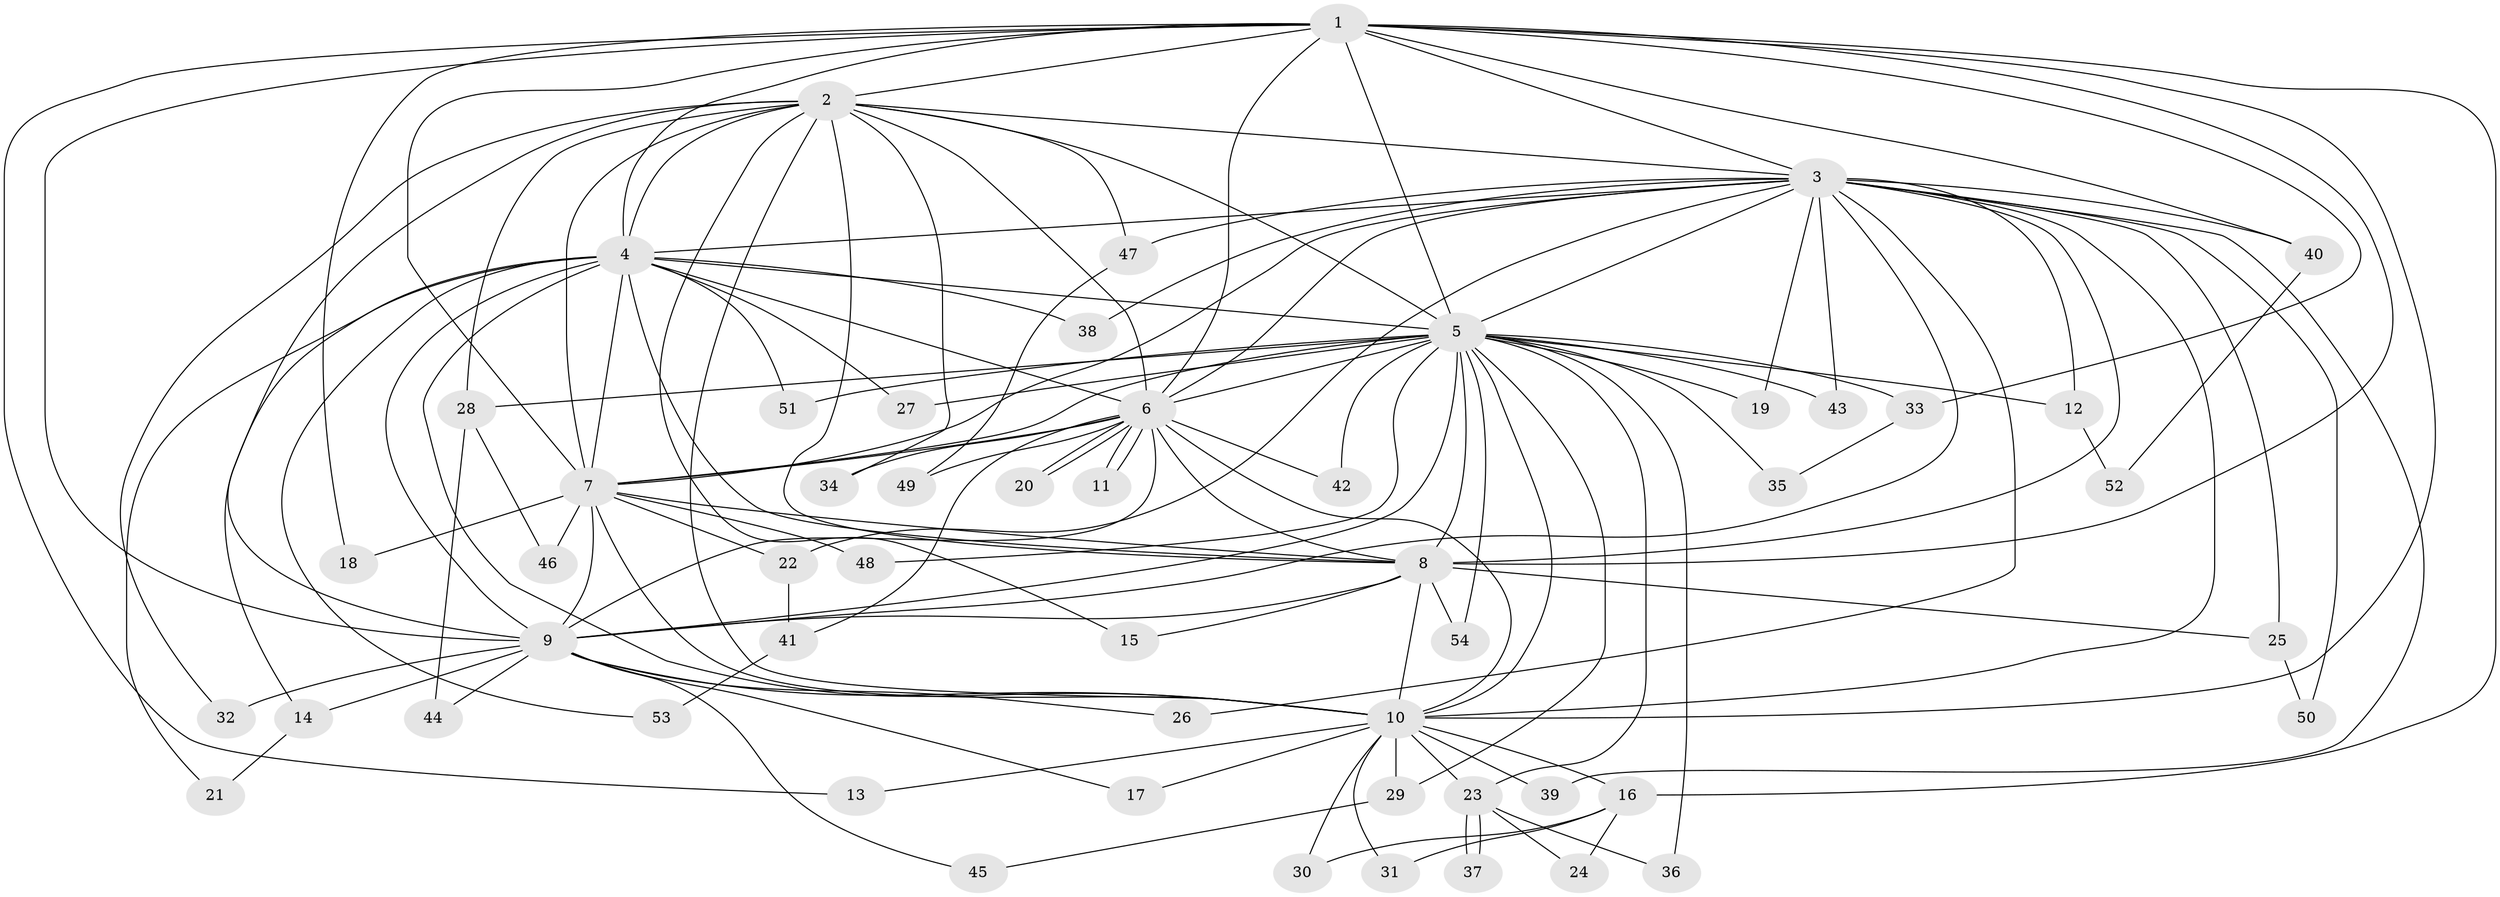 // Generated by graph-tools (version 1.1) at 2025/25/03/09/25 03:25:44]
// undirected, 54 vertices, 133 edges
graph export_dot {
graph [start="1"]
  node [color=gray90,style=filled];
  1;
  2;
  3;
  4;
  5;
  6;
  7;
  8;
  9;
  10;
  11;
  12;
  13;
  14;
  15;
  16;
  17;
  18;
  19;
  20;
  21;
  22;
  23;
  24;
  25;
  26;
  27;
  28;
  29;
  30;
  31;
  32;
  33;
  34;
  35;
  36;
  37;
  38;
  39;
  40;
  41;
  42;
  43;
  44;
  45;
  46;
  47;
  48;
  49;
  50;
  51;
  52;
  53;
  54;
  1 -- 2;
  1 -- 3;
  1 -- 4;
  1 -- 5;
  1 -- 6;
  1 -- 7;
  1 -- 8;
  1 -- 9;
  1 -- 10;
  1 -- 13;
  1 -- 16;
  1 -- 18;
  1 -- 33;
  1 -- 40;
  2 -- 3;
  2 -- 4;
  2 -- 5;
  2 -- 6;
  2 -- 7;
  2 -- 8;
  2 -- 9;
  2 -- 10;
  2 -- 15;
  2 -- 28;
  2 -- 32;
  2 -- 34;
  2 -- 47;
  3 -- 4;
  3 -- 5;
  3 -- 6;
  3 -- 7;
  3 -- 8;
  3 -- 9;
  3 -- 10;
  3 -- 12;
  3 -- 19;
  3 -- 22;
  3 -- 25;
  3 -- 26;
  3 -- 38;
  3 -- 39;
  3 -- 40;
  3 -- 43;
  3 -- 47;
  3 -- 50;
  4 -- 5;
  4 -- 6;
  4 -- 7;
  4 -- 8;
  4 -- 9;
  4 -- 10;
  4 -- 14;
  4 -- 21;
  4 -- 27;
  4 -- 38;
  4 -- 51;
  4 -- 53;
  5 -- 6;
  5 -- 7;
  5 -- 8;
  5 -- 9;
  5 -- 10;
  5 -- 12;
  5 -- 19;
  5 -- 23;
  5 -- 27;
  5 -- 28;
  5 -- 29;
  5 -- 33;
  5 -- 35;
  5 -- 36;
  5 -- 42;
  5 -- 43;
  5 -- 48;
  5 -- 51;
  5 -- 54;
  6 -- 7;
  6 -- 8;
  6 -- 9;
  6 -- 10;
  6 -- 11;
  6 -- 11;
  6 -- 20;
  6 -- 20;
  6 -- 34;
  6 -- 41;
  6 -- 42;
  6 -- 49;
  7 -- 8;
  7 -- 9;
  7 -- 10;
  7 -- 18;
  7 -- 22;
  7 -- 46;
  7 -- 48;
  8 -- 9;
  8 -- 10;
  8 -- 15;
  8 -- 25;
  8 -- 54;
  9 -- 10;
  9 -- 14;
  9 -- 17;
  9 -- 26;
  9 -- 32;
  9 -- 44;
  9 -- 45;
  10 -- 13;
  10 -- 16;
  10 -- 17;
  10 -- 23;
  10 -- 29;
  10 -- 30;
  10 -- 31;
  10 -- 39;
  12 -- 52;
  14 -- 21;
  16 -- 24;
  16 -- 30;
  16 -- 31;
  22 -- 41;
  23 -- 24;
  23 -- 36;
  23 -- 37;
  23 -- 37;
  25 -- 50;
  28 -- 44;
  28 -- 46;
  29 -- 45;
  33 -- 35;
  40 -- 52;
  41 -- 53;
  47 -- 49;
}
